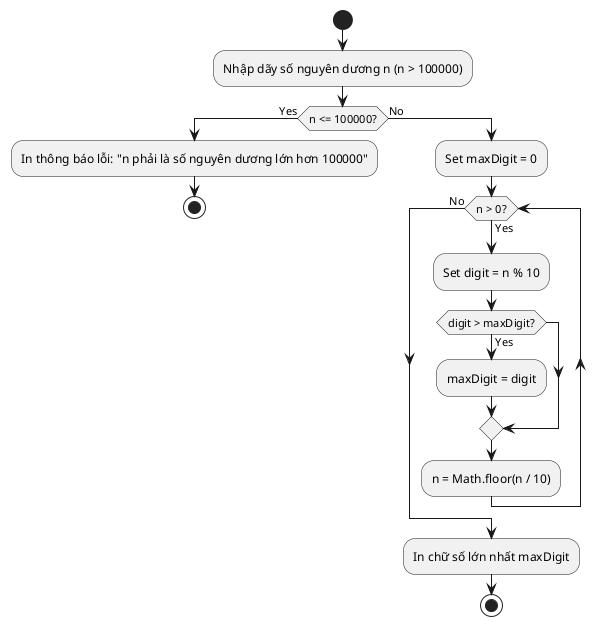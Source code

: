 @startuml 2a
start
:Nhập dãy số nguyên dương n (n > 100000);
if (n <= 100000?) then (Yes)
:In thông báo lỗi: "n phải là số nguyên dương lớn hơn 100000";
stop
else (No)
:Set maxDigit = 0;
while (n > 0?) is (Yes)
:Set digit = n % 10;
if (digit > maxDigit?) then (Yes)
:maxDigit = digit;
endif
:n = Math.floor(n / 10);
endwhile (No)
:In chữ số lớn nhất maxDigit;
stop
@enduml
